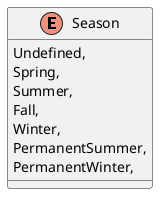 @startuml
enum Season {
    Undefined,
    Spring,
    Summer,
    Fall,
    Winter,
    PermanentSummer,
    PermanentWinter,
}
@enduml
